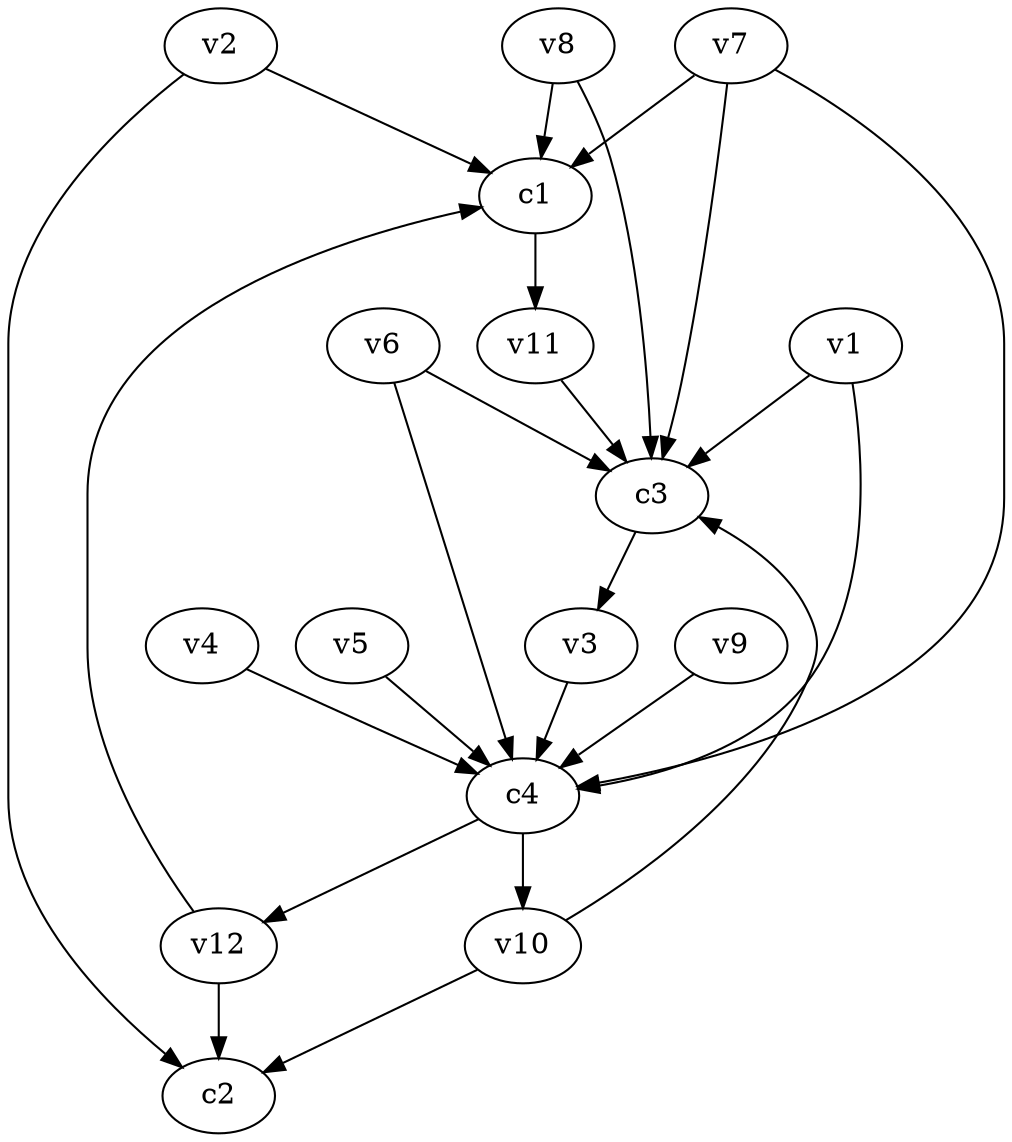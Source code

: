 strict digraph  {
c1;
c2;
c3;
c4;
v1;
v2;
v3;
v4;
v5;
v6;
v7;
v8;
v9;
v10;
v11;
v12;
c1 -> v11  [weight=1];
c3 -> v3  [weight=1];
c4 -> v10  [weight=1];
c4 -> v12  [weight=1];
v1 -> c3  [weight=1];
v1 -> c4  [weight=1];
v2 -> c1  [weight=1];
v2 -> c2  [weight=1];
v3 -> c4  [weight=1];
v4 -> c4  [weight=1];
v5 -> c4  [weight=1];
v6 -> c3  [weight=1];
v6 -> c4  [weight=1];
v7 -> c1  [weight=1];
v7 -> c3  [weight=1];
v7 -> c4  [weight=1];
v8 -> c3  [weight=1];
v8 -> c1  [weight=1];
v9 -> c4  [weight=1];
v10 -> c3  [weight=1];
v10 -> c2  [weight=1];
v11 -> c3  [weight=1];
v12 -> c2  [weight=1];
v12 -> c1  [weight=1];
}
